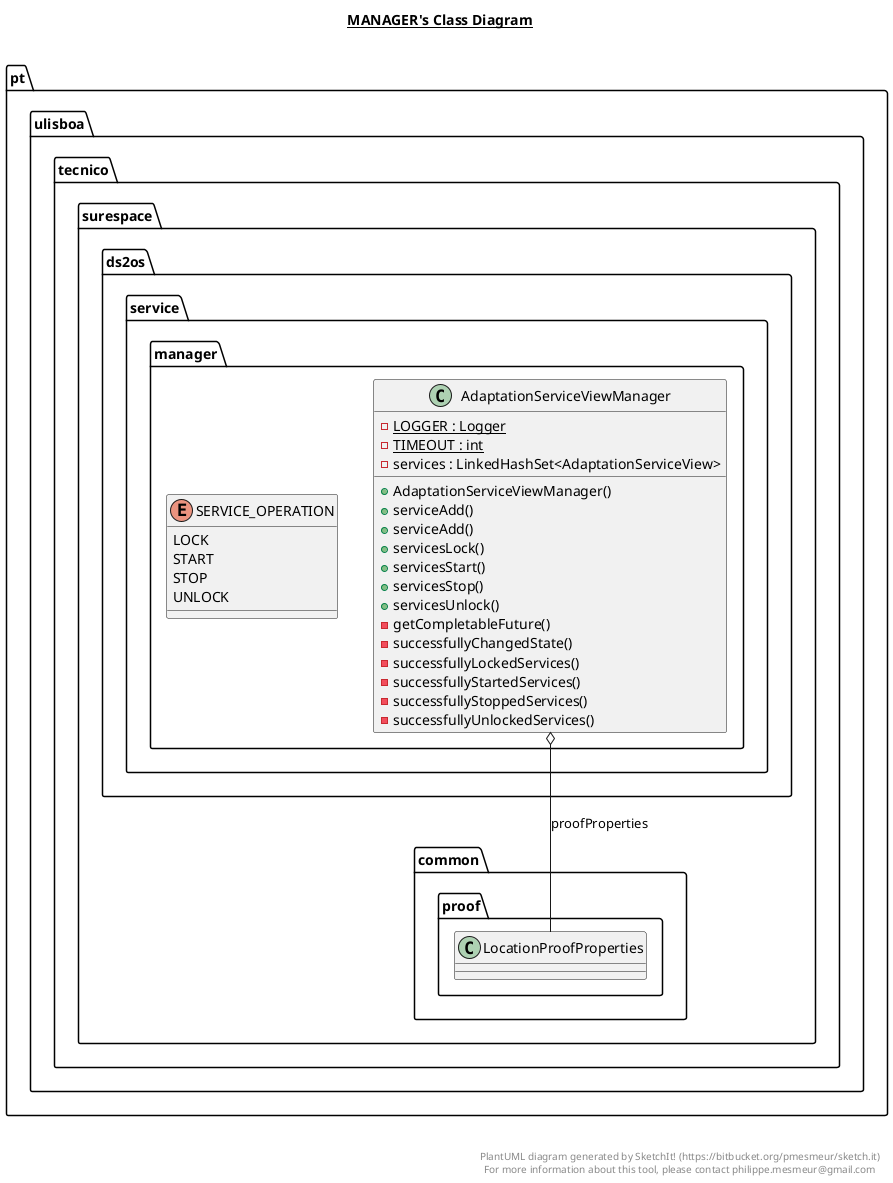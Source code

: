 @startuml

title __MANAGER's Class Diagram__\n

  namespace pt.ulisboa.tecnico.surespace.ds2os.service {
    namespace manager {
      class pt.ulisboa.tecnico.surespace.ds2os.service.manager.AdaptationServiceViewManager {
          {static} - LOGGER : Logger
          {static} - TIMEOUT : int
          - services : LinkedHashSet<AdaptationServiceView>
          + AdaptationServiceViewManager()
          + serviceAdd()
          + serviceAdd()
          + servicesLock()
          + servicesStart()
          + servicesStop()
          + servicesUnlock()
          - getCompletableFuture()
          - successfullyChangedState()
          - successfullyLockedServices()
          - successfullyStartedServices()
          - successfullyStoppedServices()
          - successfullyUnlockedServices()
      }
    }
  }
  

  namespace pt.ulisboa.tecnico.surespace.ds2os.service {
    namespace manager {
      enum SERVICE_OPERATION {
        LOCK
        START
        STOP
        UNLOCK
      }
    }
  }
  

  pt.ulisboa.tecnico.surespace.ds2os.service.manager.AdaptationServiceViewManager o-- pt.ulisboa.tecnico.surespace.common.proof.LocationProofProperties : proofProperties
  pt.ulisboa.tecnico.surespace.ds2os.service.manager.AdaptationServiceViewManager +-down- pt.ulisboa.tecnico.surespace.ds2os.service.manager.AdaptationServiceViewManager.SERVICE_OPERATION


right footer


PlantUML diagram generated by SketchIt! (https://bitbucket.org/pmesmeur/sketch.it)
For more information about this tool, please contact philippe.mesmeur@gmail.com
endfooter

@enduml
